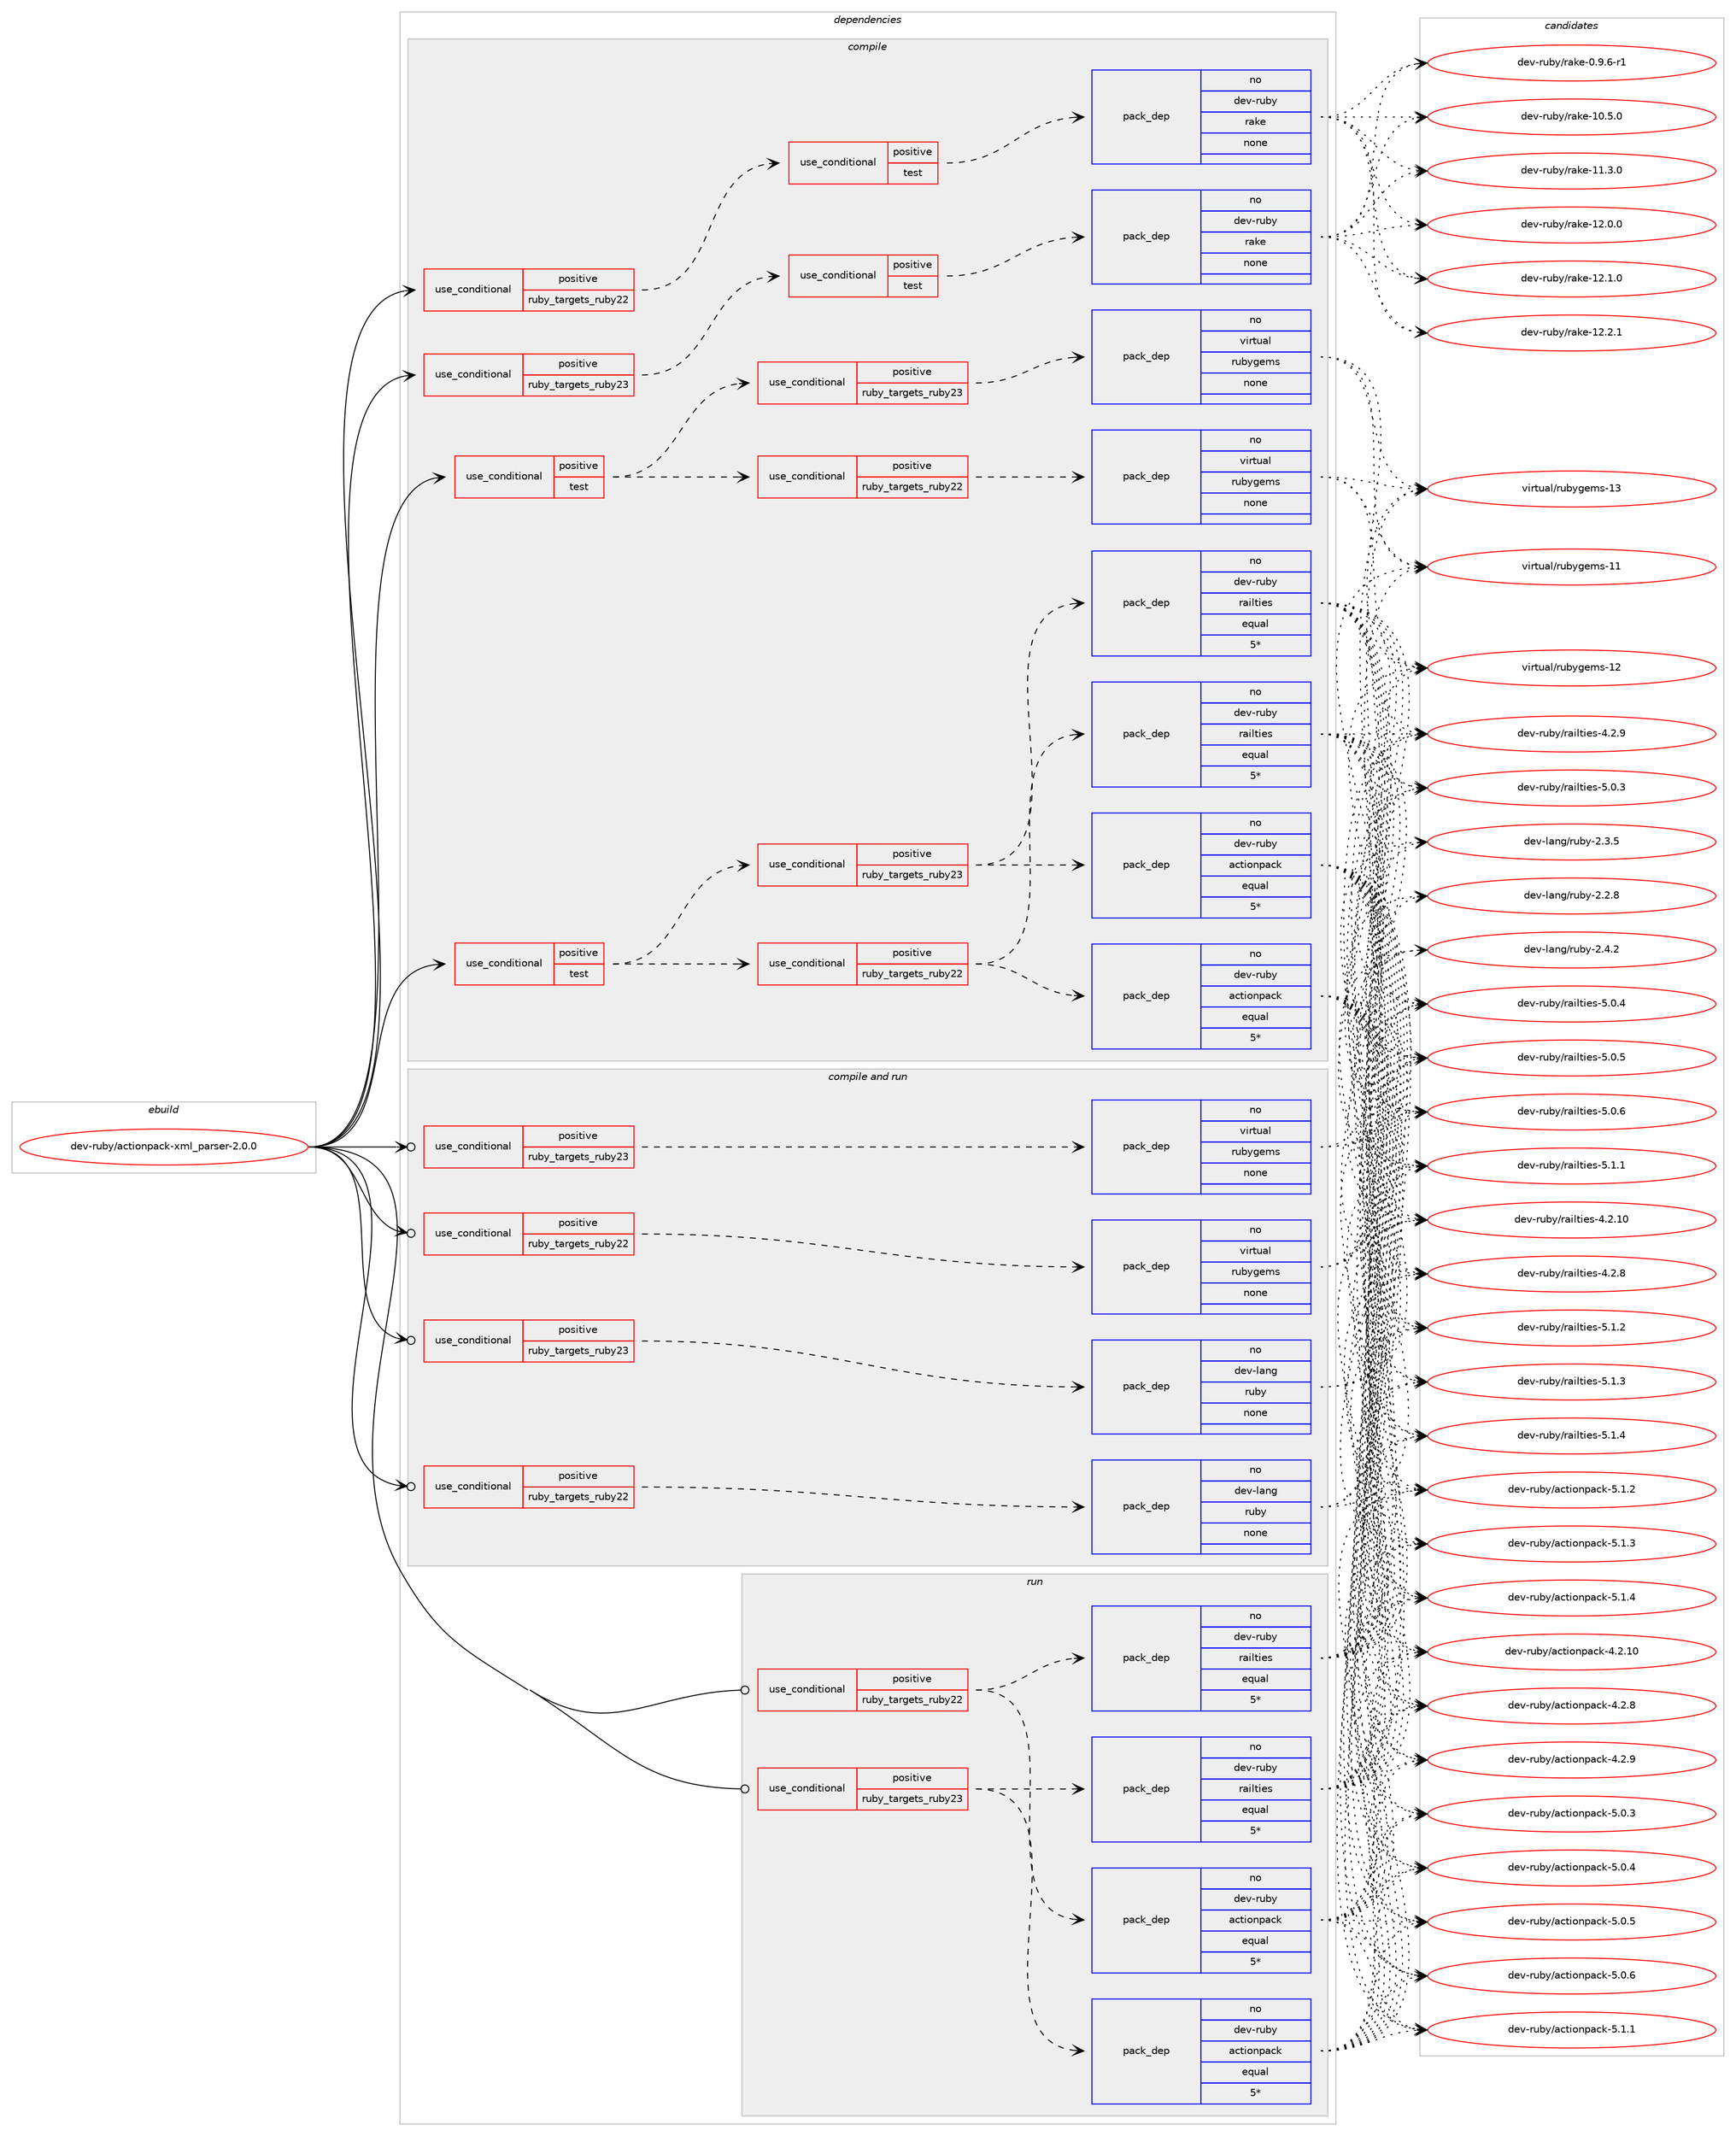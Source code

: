 digraph prolog {

# *************
# Graph options
# *************

newrank=true;
concentrate=true;
compound=true;
graph [rankdir=LR,fontname=Helvetica,fontsize=10,ranksep=1.5];#, ranksep=2.5, nodesep=0.2];
edge  [arrowhead=vee];
node  [fontname=Helvetica,fontsize=10];

# **********
# The ebuild
# **********

subgraph cluster_leftcol {
color=gray;
rank=same;
label=<<i>ebuild</i>>;
id [label="dev-ruby/actionpack-xml_parser-2.0.0", color=red, width=4, href="../dev-ruby/actionpack-xml_parser-2.0.0.svg"];
}

# ****************
# The dependencies
# ****************

subgraph cluster_midcol {
color=gray;
label=<<i>dependencies</i>>;
subgraph cluster_compile {
fillcolor="#eeeeee";
style=filled;
label=<<i>compile</i>>;
subgraph cond49074 {
dependency222231 [label=<<TABLE BORDER="0" CELLBORDER="1" CELLSPACING="0" CELLPADDING="4"><TR><TD ROWSPAN="3" CELLPADDING="10">use_conditional</TD></TR><TR><TD>positive</TD></TR><TR><TD>ruby_targets_ruby22</TD></TR></TABLE>>, shape=none, color=red];
subgraph cond49075 {
dependency222232 [label=<<TABLE BORDER="0" CELLBORDER="1" CELLSPACING="0" CELLPADDING="4"><TR><TD ROWSPAN="3" CELLPADDING="10">use_conditional</TD></TR><TR><TD>positive</TD></TR><TR><TD>test</TD></TR></TABLE>>, shape=none, color=red];
subgraph pack169167 {
dependency222233 [label=<<TABLE BORDER="0" CELLBORDER="1" CELLSPACING="0" CELLPADDING="4" WIDTH="220"><TR><TD ROWSPAN="6" CELLPADDING="30">pack_dep</TD></TR><TR><TD WIDTH="110">no</TD></TR><TR><TD>dev-ruby</TD></TR><TR><TD>rake</TD></TR><TR><TD>none</TD></TR><TR><TD></TD></TR></TABLE>>, shape=none, color=blue];
}
dependency222232:e -> dependency222233:w [weight=20,style="dashed",arrowhead="vee"];
}
dependency222231:e -> dependency222232:w [weight=20,style="dashed",arrowhead="vee"];
}
id:e -> dependency222231:w [weight=20,style="solid",arrowhead="vee"];
subgraph cond49076 {
dependency222234 [label=<<TABLE BORDER="0" CELLBORDER="1" CELLSPACING="0" CELLPADDING="4"><TR><TD ROWSPAN="3" CELLPADDING="10">use_conditional</TD></TR><TR><TD>positive</TD></TR><TR><TD>ruby_targets_ruby23</TD></TR></TABLE>>, shape=none, color=red];
subgraph cond49077 {
dependency222235 [label=<<TABLE BORDER="0" CELLBORDER="1" CELLSPACING="0" CELLPADDING="4"><TR><TD ROWSPAN="3" CELLPADDING="10">use_conditional</TD></TR><TR><TD>positive</TD></TR><TR><TD>test</TD></TR></TABLE>>, shape=none, color=red];
subgraph pack169168 {
dependency222236 [label=<<TABLE BORDER="0" CELLBORDER="1" CELLSPACING="0" CELLPADDING="4" WIDTH="220"><TR><TD ROWSPAN="6" CELLPADDING="30">pack_dep</TD></TR><TR><TD WIDTH="110">no</TD></TR><TR><TD>dev-ruby</TD></TR><TR><TD>rake</TD></TR><TR><TD>none</TD></TR><TR><TD></TD></TR></TABLE>>, shape=none, color=blue];
}
dependency222235:e -> dependency222236:w [weight=20,style="dashed",arrowhead="vee"];
}
dependency222234:e -> dependency222235:w [weight=20,style="dashed",arrowhead="vee"];
}
id:e -> dependency222234:w [weight=20,style="solid",arrowhead="vee"];
subgraph cond49078 {
dependency222237 [label=<<TABLE BORDER="0" CELLBORDER="1" CELLSPACING="0" CELLPADDING="4"><TR><TD ROWSPAN="3" CELLPADDING="10">use_conditional</TD></TR><TR><TD>positive</TD></TR><TR><TD>test</TD></TR></TABLE>>, shape=none, color=red];
subgraph cond49079 {
dependency222238 [label=<<TABLE BORDER="0" CELLBORDER="1" CELLSPACING="0" CELLPADDING="4"><TR><TD ROWSPAN="3" CELLPADDING="10">use_conditional</TD></TR><TR><TD>positive</TD></TR><TR><TD>ruby_targets_ruby22</TD></TR></TABLE>>, shape=none, color=red];
subgraph pack169169 {
dependency222239 [label=<<TABLE BORDER="0" CELLBORDER="1" CELLSPACING="0" CELLPADDING="4" WIDTH="220"><TR><TD ROWSPAN="6" CELLPADDING="30">pack_dep</TD></TR><TR><TD WIDTH="110">no</TD></TR><TR><TD>dev-ruby</TD></TR><TR><TD>actionpack</TD></TR><TR><TD>equal</TD></TR><TR><TD>5*</TD></TR></TABLE>>, shape=none, color=blue];
}
dependency222238:e -> dependency222239:w [weight=20,style="dashed",arrowhead="vee"];
subgraph pack169170 {
dependency222240 [label=<<TABLE BORDER="0" CELLBORDER="1" CELLSPACING="0" CELLPADDING="4" WIDTH="220"><TR><TD ROWSPAN="6" CELLPADDING="30">pack_dep</TD></TR><TR><TD WIDTH="110">no</TD></TR><TR><TD>dev-ruby</TD></TR><TR><TD>railties</TD></TR><TR><TD>equal</TD></TR><TR><TD>5*</TD></TR></TABLE>>, shape=none, color=blue];
}
dependency222238:e -> dependency222240:w [weight=20,style="dashed",arrowhead="vee"];
}
dependency222237:e -> dependency222238:w [weight=20,style="dashed",arrowhead="vee"];
subgraph cond49080 {
dependency222241 [label=<<TABLE BORDER="0" CELLBORDER="1" CELLSPACING="0" CELLPADDING="4"><TR><TD ROWSPAN="3" CELLPADDING="10">use_conditional</TD></TR><TR><TD>positive</TD></TR><TR><TD>ruby_targets_ruby23</TD></TR></TABLE>>, shape=none, color=red];
subgraph pack169171 {
dependency222242 [label=<<TABLE BORDER="0" CELLBORDER="1" CELLSPACING="0" CELLPADDING="4" WIDTH="220"><TR><TD ROWSPAN="6" CELLPADDING="30">pack_dep</TD></TR><TR><TD WIDTH="110">no</TD></TR><TR><TD>dev-ruby</TD></TR><TR><TD>actionpack</TD></TR><TR><TD>equal</TD></TR><TR><TD>5*</TD></TR></TABLE>>, shape=none, color=blue];
}
dependency222241:e -> dependency222242:w [weight=20,style="dashed",arrowhead="vee"];
subgraph pack169172 {
dependency222243 [label=<<TABLE BORDER="0" CELLBORDER="1" CELLSPACING="0" CELLPADDING="4" WIDTH="220"><TR><TD ROWSPAN="6" CELLPADDING="30">pack_dep</TD></TR><TR><TD WIDTH="110">no</TD></TR><TR><TD>dev-ruby</TD></TR><TR><TD>railties</TD></TR><TR><TD>equal</TD></TR><TR><TD>5*</TD></TR></TABLE>>, shape=none, color=blue];
}
dependency222241:e -> dependency222243:w [weight=20,style="dashed",arrowhead="vee"];
}
dependency222237:e -> dependency222241:w [weight=20,style="dashed",arrowhead="vee"];
}
id:e -> dependency222237:w [weight=20,style="solid",arrowhead="vee"];
subgraph cond49081 {
dependency222244 [label=<<TABLE BORDER="0" CELLBORDER="1" CELLSPACING="0" CELLPADDING="4"><TR><TD ROWSPAN="3" CELLPADDING="10">use_conditional</TD></TR><TR><TD>positive</TD></TR><TR><TD>test</TD></TR></TABLE>>, shape=none, color=red];
subgraph cond49082 {
dependency222245 [label=<<TABLE BORDER="0" CELLBORDER="1" CELLSPACING="0" CELLPADDING="4"><TR><TD ROWSPAN="3" CELLPADDING="10">use_conditional</TD></TR><TR><TD>positive</TD></TR><TR><TD>ruby_targets_ruby22</TD></TR></TABLE>>, shape=none, color=red];
subgraph pack169173 {
dependency222246 [label=<<TABLE BORDER="0" CELLBORDER="1" CELLSPACING="0" CELLPADDING="4" WIDTH="220"><TR><TD ROWSPAN="6" CELLPADDING="30">pack_dep</TD></TR><TR><TD WIDTH="110">no</TD></TR><TR><TD>virtual</TD></TR><TR><TD>rubygems</TD></TR><TR><TD>none</TD></TR><TR><TD></TD></TR></TABLE>>, shape=none, color=blue];
}
dependency222245:e -> dependency222246:w [weight=20,style="dashed",arrowhead="vee"];
}
dependency222244:e -> dependency222245:w [weight=20,style="dashed",arrowhead="vee"];
subgraph cond49083 {
dependency222247 [label=<<TABLE BORDER="0" CELLBORDER="1" CELLSPACING="0" CELLPADDING="4"><TR><TD ROWSPAN="3" CELLPADDING="10">use_conditional</TD></TR><TR><TD>positive</TD></TR><TR><TD>ruby_targets_ruby23</TD></TR></TABLE>>, shape=none, color=red];
subgraph pack169174 {
dependency222248 [label=<<TABLE BORDER="0" CELLBORDER="1" CELLSPACING="0" CELLPADDING="4" WIDTH="220"><TR><TD ROWSPAN="6" CELLPADDING="30">pack_dep</TD></TR><TR><TD WIDTH="110">no</TD></TR><TR><TD>virtual</TD></TR><TR><TD>rubygems</TD></TR><TR><TD>none</TD></TR><TR><TD></TD></TR></TABLE>>, shape=none, color=blue];
}
dependency222247:e -> dependency222248:w [weight=20,style="dashed",arrowhead="vee"];
}
dependency222244:e -> dependency222247:w [weight=20,style="dashed",arrowhead="vee"];
}
id:e -> dependency222244:w [weight=20,style="solid",arrowhead="vee"];
}
subgraph cluster_compileandrun {
fillcolor="#eeeeee";
style=filled;
label=<<i>compile and run</i>>;
subgraph cond49084 {
dependency222249 [label=<<TABLE BORDER="0" CELLBORDER="1" CELLSPACING="0" CELLPADDING="4"><TR><TD ROWSPAN="3" CELLPADDING="10">use_conditional</TD></TR><TR><TD>positive</TD></TR><TR><TD>ruby_targets_ruby22</TD></TR></TABLE>>, shape=none, color=red];
subgraph pack169175 {
dependency222250 [label=<<TABLE BORDER="0" CELLBORDER="1" CELLSPACING="0" CELLPADDING="4" WIDTH="220"><TR><TD ROWSPAN="6" CELLPADDING="30">pack_dep</TD></TR><TR><TD WIDTH="110">no</TD></TR><TR><TD>dev-lang</TD></TR><TR><TD>ruby</TD></TR><TR><TD>none</TD></TR><TR><TD></TD></TR></TABLE>>, shape=none, color=blue];
}
dependency222249:e -> dependency222250:w [weight=20,style="dashed",arrowhead="vee"];
}
id:e -> dependency222249:w [weight=20,style="solid",arrowhead="odotvee"];
subgraph cond49085 {
dependency222251 [label=<<TABLE BORDER="0" CELLBORDER="1" CELLSPACING="0" CELLPADDING="4"><TR><TD ROWSPAN="3" CELLPADDING="10">use_conditional</TD></TR><TR><TD>positive</TD></TR><TR><TD>ruby_targets_ruby22</TD></TR></TABLE>>, shape=none, color=red];
subgraph pack169176 {
dependency222252 [label=<<TABLE BORDER="0" CELLBORDER="1" CELLSPACING="0" CELLPADDING="4" WIDTH="220"><TR><TD ROWSPAN="6" CELLPADDING="30">pack_dep</TD></TR><TR><TD WIDTH="110">no</TD></TR><TR><TD>virtual</TD></TR><TR><TD>rubygems</TD></TR><TR><TD>none</TD></TR><TR><TD></TD></TR></TABLE>>, shape=none, color=blue];
}
dependency222251:e -> dependency222252:w [weight=20,style="dashed",arrowhead="vee"];
}
id:e -> dependency222251:w [weight=20,style="solid",arrowhead="odotvee"];
subgraph cond49086 {
dependency222253 [label=<<TABLE BORDER="0" CELLBORDER="1" CELLSPACING="0" CELLPADDING="4"><TR><TD ROWSPAN="3" CELLPADDING="10">use_conditional</TD></TR><TR><TD>positive</TD></TR><TR><TD>ruby_targets_ruby23</TD></TR></TABLE>>, shape=none, color=red];
subgraph pack169177 {
dependency222254 [label=<<TABLE BORDER="0" CELLBORDER="1" CELLSPACING="0" CELLPADDING="4" WIDTH="220"><TR><TD ROWSPAN="6" CELLPADDING="30">pack_dep</TD></TR><TR><TD WIDTH="110">no</TD></TR><TR><TD>dev-lang</TD></TR><TR><TD>ruby</TD></TR><TR><TD>none</TD></TR><TR><TD></TD></TR></TABLE>>, shape=none, color=blue];
}
dependency222253:e -> dependency222254:w [weight=20,style="dashed",arrowhead="vee"];
}
id:e -> dependency222253:w [weight=20,style="solid",arrowhead="odotvee"];
subgraph cond49087 {
dependency222255 [label=<<TABLE BORDER="0" CELLBORDER="1" CELLSPACING="0" CELLPADDING="4"><TR><TD ROWSPAN="3" CELLPADDING="10">use_conditional</TD></TR><TR><TD>positive</TD></TR><TR><TD>ruby_targets_ruby23</TD></TR></TABLE>>, shape=none, color=red];
subgraph pack169178 {
dependency222256 [label=<<TABLE BORDER="0" CELLBORDER="1" CELLSPACING="0" CELLPADDING="4" WIDTH="220"><TR><TD ROWSPAN="6" CELLPADDING="30">pack_dep</TD></TR><TR><TD WIDTH="110">no</TD></TR><TR><TD>virtual</TD></TR><TR><TD>rubygems</TD></TR><TR><TD>none</TD></TR><TR><TD></TD></TR></TABLE>>, shape=none, color=blue];
}
dependency222255:e -> dependency222256:w [weight=20,style="dashed",arrowhead="vee"];
}
id:e -> dependency222255:w [weight=20,style="solid",arrowhead="odotvee"];
}
subgraph cluster_run {
fillcolor="#eeeeee";
style=filled;
label=<<i>run</i>>;
subgraph cond49088 {
dependency222257 [label=<<TABLE BORDER="0" CELLBORDER="1" CELLSPACING="0" CELLPADDING="4"><TR><TD ROWSPAN="3" CELLPADDING="10">use_conditional</TD></TR><TR><TD>positive</TD></TR><TR><TD>ruby_targets_ruby22</TD></TR></TABLE>>, shape=none, color=red];
subgraph pack169179 {
dependency222258 [label=<<TABLE BORDER="0" CELLBORDER="1" CELLSPACING="0" CELLPADDING="4" WIDTH="220"><TR><TD ROWSPAN="6" CELLPADDING="30">pack_dep</TD></TR><TR><TD WIDTH="110">no</TD></TR><TR><TD>dev-ruby</TD></TR><TR><TD>actionpack</TD></TR><TR><TD>equal</TD></TR><TR><TD>5*</TD></TR></TABLE>>, shape=none, color=blue];
}
dependency222257:e -> dependency222258:w [weight=20,style="dashed",arrowhead="vee"];
subgraph pack169180 {
dependency222259 [label=<<TABLE BORDER="0" CELLBORDER="1" CELLSPACING="0" CELLPADDING="4" WIDTH="220"><TR><TD ROWSPAN="6" CELLPADDING="30">pack_dep</TD></TR><TR><TD WIDTH="110">no</TD></TR><TR><TD>dev-ruby</TD></TR><TR><TD>railties</TD></TR><TR><TD>equal</TD></TR><TR><TD>5*</TD></TR></TABLE>>, shape=none, color=blue];
}
dependency222257:e -> dependency222259:w [weight=20,style="dashed",arrowhead="vee"];
}
id:e -> dependency222257:w [weight=20,style="solid",arrowhead="odot"];
subgraph cond49089 {
dependency222260 [label=<<TABLE BORDER="0" CELLBORDER="1" CELLSPACING="0" CELLPADDING="4"><TR><TD ROWSPAN="3" CELLPADDING="10">use_conditional</TD></TR><TR><TD>positive</TD></TR><TR><TD>ruby_targets_ruby23</TD></TR></TABLE>>, shape=none, color=red];
subgraph pack169181 {
dependency222261 [label=<<TABLE BORDER="0" CELLBORDER="1" CELLSPACING="0" CELLPADDING="4" WIDTH="220"><TR><TD ROWSPAN="6" CELLPADDING="30">pack_dep</TD></TR><TR><TD WIDTH="110">no</TD></TR><TR><TD>dev-ruby</TD></TR><TR><TD>actionpack</TD></TR><TR><TD>equal</TD></TR><TR><TD>5*</TD></TR></TABLE>>, shape=none, color=blue];
}
dependency222260:e -> dependency222261:w [weight=20,style="dashed",arrowhead="vee"];
subgraph pack169182 {
dependency222262 [label=<<TABLE BORDER="0" CELLBORDER="1" CELLSPACING="0" CELLPADDING="4" WIDTH="220"><TR><TD ROWSPAN="6" CELLPADDING="30">pack_dep</TD></TR><TR><TD WIDTH="110">no</TD></TR><TR><TD>dev-ruby</TD></TR><TR><TD>railties</TD></TR><TR><TD>equal</TD></TR><TR><TD>5*</TD></TR></TABLE>>, shape=none, color=blue];
}
dependency222260:e -> dependency222262:w [weight=20,style="dashed",arrowhead="vee"];
}
id:e -> dependency222260:w [weight=20,style="solid",arrowhead="odot"];
}
}

# **************
# The candidates
# **************

subgraph cluster_choices {
rank=same;
color=gray;
label=<<i>candidates</i>>;

subgraph choice169167 {
color=black;
nodesep=1;
choice100101118451141179812147114971071014548465746544511449 [label="dev-ruby/rake-0.9.6-r1", color=red, width=4,href="../dev-ruby/rake-0.9.6-r1.svg"];
choice1001011184511411798121471149710710145494846534648 [label="dev-ruby/rake-10.5.0", color=red, width=4,href="../dev-ruby/rake-10.5.0.svg"];
choice1001011184511411798121471149710710145494946514648 [label="dev-ruby/rake-11.3.0", color=red, width=4,href="../dev-ruby/rake-11.3.0.svg"];
choice1001011184511411798121471149710710145495046484648 [label="dev-ruby/rake-12.0.0", color=red, width=4,href="../dev-ruby/rake-12.0.0.svg"];
choice1001011184511411798121471149710710145495046494648 [label="dev-ruby/rake-12.1.0", color=red, width=4,href="../dev-ruby/rake-12.1.0.svg"];
choice1001011184511411798121471149710710145495046504649 [label="dev-ruby/rake-12.2.1", color=red, width=4,href="../dev-ruby/rake-12.2.1.svg"];
dependency222233:e -> choice100101118451141179812147114971071014548465746544511449:w [style=dotted,weight="100"];
dependency222233:e -> choice1001011184511411798121471149710710145494846534648:w [style=dotted,weight="100"];
dependency222233:e -> choice1001011184511411798121471149710710145494946514648:w [style=dotted,weight="100"];
dependency222233:e -> choice1001011184511411798121471149710710145495046484648:w [style=dotted,weight="100"];
dependency222233:e -> choice1001011184511411798121471149710710145495046494648:w [style=dotted,weight="100"];
dependency222233:e -> choice1001011184511411798121471149710710145495046504649:w [style=dotted,weight="100"];
}
subgraph choice169168 {
color=black;
nodesep=1;
choice100101118451141179812147114971071014548465746544511449 [label="dev-ruby/rake-0.9.6-r1", color=red, width=4,href="../dev-ruby/rake-0.9.6-r1.svg"];
choice1001011184511411798121471149710710145494846534648 [label="dev-ruby/rake-10.5.0", color=red, width=4,href="../dev-ruby/rake-10.5.0.svg"];
choice1001011184511411798121471149710710145494946514648 [label="dev-ruby/rake-11.3.0", color=red, width=4,href="../dev-ruby/rake-11.3.0.svg"];
choice1001011184511411798121471149710710145495046484648 [label="dev-ruby/rake-12.0.0", color=red, width=4,href="../dev-ruby/rake-12.0.0.svg"];
choice1001011184511411798121471149710710145495046494648 [label="dev-ruby/rake-12.1.0", color=red, width=4,href="../dev-ruby/rake-12.1.0.svg"];
choice1001011184511411798121471149710710145495046504649 [label="dev-ruby/rake-12.2.1", color=red, width=4,href="../dev-ruby/rake-12.2.1.svg"];
dependency222236:e -> choice100101118451141179812147114971071014548465746544511449:w [style=dotted,weight="100"];
dependency222236:e -> choice1001011184511411798121471149710710145494846534648:w [style=dotted,weight="100"];
dependency222236:e -> choice1001011184511411798121471149710710145494946514648:w [style=dotted,weight="100"];
dependency222236:e -> choice1001011184511411798121471149710710145495046484648:w [style=dotted,weight="100"];
dependency222236:e -> choice1001011184511411798121471149710710145495046494648:w [style=dotted,weight="100"];
dependency222236:e -> choice1001011184511411798121471149710710145495046504649:w [style=dotted,weight="100"];
}
subgraph choice169169 {
color=black;
nodesep=1;
choice1001011184511411798121479799116105111110112979910745524650464948 [label="dev-ruby/actionpack-4.2.10", color=red, width=4,href="../dev-ruby/actionpack-4.2.10.svg"];
choice10010111845114117981214797991161051111101129799107455246504656 [label="dev-ruby/actionpack-4.2.8", color=red, width=4,href="../dev-ruby/actionpack-4.2.8.svg"];
choice10010111845114117981214797991161051111101129799107455246504657 [label="dev-ruby/actionpack-4.2.9", color=red, width=4,href="../dev-ruby/actionpack-4.2.9.svg"];
choice10010111845114117981214797991161051111101129799107455346484651 [label="dev-ruby/actionpack-5.0.3", color=red, width=4,href="../dev-ruby/actionpack-5.0.3.svg"];
choice10010111845114117981214797991161051111101129799107455346484652 [label="dev-ruby/actionpack-5.0.4", color=red, width=4,href="../dev-ruby/actionpack-5.0.4.svg"];
choice10010111845114117981214797991161051111101129799107455346484653 [label="dev-ruby/actionpack-5.0.5", color=red, width=4,href="../dev-ruby/actionpack-5.0.5.svg"];
choice10010111845114117981214797991161051111101129799107455346484654 [label="dev-ruby/actionpack-5.0.6", color=red, width=4,href="../dev-ruby/actionpack-5.0.6.svg"];
choice10010111845114117981214797991161051111101129799107455346494649 [label="dev-ruby/actionpack-5.1.1", color=red, width=4,href="../dev-ruby/actionpack-5.1.1.svg"];
choice10010111845114117981214797991161051111101129799107455346494650 [label="dev-ruby/actionpack-5.1.2", color=red, width=4,href="../dev-ruby/actionpack-5.1.2.svg"];
choice10010111845114117981214797991161051111101129799107455346494651 [label="dev-ruby/actionpack-5.1.3", color=red, width=4,href="../dev-ruby/actionpack-5.1.3.svg"];
choice10010111845114117981214797991161051111101129799107455346494652 [label="dev-ruby/actionpack-5.1.4", color=red, width=4,href="../dev-ruby/actionpack-5.1.4.svg"];
dependency222239:e -> choice1001011184511411798121479799116105111110112979910745524650464948:w [style=dotted,weight="100"];
dependency222239:e -> choice10010111845114117981214797991161051111101129799107455246504656:w [style=dotted,weight="100"];
dependency222239:e -> choice10010111845114117981214797991161051111101129799107455246504657:w [style=dotted,weight="100"];
dependency222239:e -> choice10010111845114117981214797991161051111101129799107455346484651:w [style=dotted,weight="100"];
dependency222239:e -> choice10010111845114117981214797991161051111101129799107455346484652:w [style=dotted,weight="100"];
dependency222239:e -> choice10010111845114117981214797991161051111101129799107455346484653:w [style=dotted,weight="100"];
dependency222239:e -> choice10010111845114117981214797991161051111101129799107455346484654:w [style=dotted,weight="100"];
dependency222239:e -> choice10010111845114117981214797991161051111101129799107455346494649:w [style=dotted,weight="100"];
dependency222239:e -> choice10010111845114117981214797991161051111101129799107455346494650:w [style=dotted,weight="100"];
dependency222239:e -> choice10010111845114117981214797991161051111101129799107455346494651:w [style=dotted,weight="100"];
dependency222239:e -> choice10010111845114117981214797991161051111101129799107455346494652:w [style=dotted,weight="100"];
}
subgraph choice169170 {
color=black;
nodesep=1;
choice1001011184511411798121471149710510811610510111545524650464948 [label="dev-ruby/railties-4.2.10", color=red, width=4,href="../dev-ruby/railties-4.2.10.svg"];
choice10010111845114117981214711497105108116105101115455246504656 [label="dev-ruby/railties-4.2.8", color=red, width=4,href="../dev-ruby/railties-4.2.8.svg"];
choice10010111845114117981214711497105108116105101115455246504657 [label="dev-ruby/railties-4.2.9", color=red, width=4,href="../dev-ruby/railties-4.2.9.svg"];
choice10010111845114117981214711497105108116105101115455346484651 [label="dev-ruby/railties-5.0.3", color=red, width=4,href="../dev-ruby/railties-5.0.3.svg"];
choice10010111845114117981214711497105108116105101115455346484652 [label="dev-ruby/railties-5.0.4", color=red, width=4,href="../dev-ruby/railties-5.0.4.svg"];
choice10010111845114117981214711497105108116105101115455346484653 [label="dev-ruby/railties-5.0.5", color=red, width=4,href="../dev-ruby/railties-5.0.5.svg"];
choice10010111845114117981214711497105108116105101115455346484654 [label="dev-ruby/railties-5.0.6", color=red, width=4,href="../dev-ruby/railties-5.0.6.svg"];
choice10010111845114117981214711497105108116105101115455346494649 [label="dev-ruby/railties-5.1.1", color=red, width=4,href="../dev-ruby/railties-5.1.1.svg"];
choice10010111845114117981214711497105108116105101115455346494650 [label="dev-ruby/railties-5.1.2", color=red, width=4,href="../dev-ruby/railties-5.1.2.svg"];
choice10010111845114117981214711497105108116105101115455346494651 [label="dev-ruby/railties-5.1.3", color=red, width=4,href="../dev-ruby/railties-5.1.3.svg"];
choice10010111845114117981214711497105108116105101115455346494652 [label="dev-ruby/railties-5.1.4", color=red, width=4,href="../dev-ruby/railties-5.1.4.svg"];
dependency222240:e -> choice1001011184511411798121471149710510811610510111545524650464948:w [style=dotted,weight="100"];
dependency222240:e -> choice10010111845114117981214711497105108116105101115455246504656:w [style=dotted,weight="100"];
dependency222240:e -> choice10010111845114117981214711497105108116105101115455246504657:w [style=dotted,weight="100"];
dependency222240:e -> choice10010111845114117981214711497105108116105101115455346484651:w [style=dotted,weight="100"];
dependency222240:e -> choice10010111845114117981214711497105108116105101115455346484652:w [style=dotted,weight="100"];
dependency222240:e -> choice10010111845114117981214711497105108116105101115455346484653:w [style=dotted,weight="100"];
dependency222240:e -> choice10010111845114117981214711497105108116105101115455346484654:w [style=dotted,weight="100"];
dependency222240:e -> choice10010111845114117981214711497105108116105101115455346494649:w [style=dotted,weight="100"];
dependency222240:e -> choice10010111845114117981214711497105108116105101115455346494650:w [style=dotted,weight="100"];
dependency222240:e -> choice10010111845114117981214711497105108116105101115455346494651:w [style=dotted,weight="100"];
dependency222240:e -> choice10010111845114117981214711497105108116105101115455346494652:w [style=dotted,weight="100"];
}
subgraph choice169171 {
color=black;
nodesep=1;
choice1001011184511411798121479799116105111110112979910745524650464948 [label="dev-ruby/actionpack-4.2.10", color=red, width=4,href="../dev-ruby/actionpack-4.2.10.svg"];
choice10010111845114117981214797991161051111101129799107455246504656 [label="dev-ruby/actionpack-4.2.8", color=red, width=4,href="../dev-ruby/actionpack-4.2.8.svg"];
choice10010111845114117981214797991161051111101129799107455246504657 [label="dev-ruby/actionpack-4.2.9", color=red, width=4,href="../dev-ruby/actionpack-4.2.9.svg"];
choice10010111845114117981214797991161051111101129799107455346484651 [label="dev-ruby/actionpack-5.0.3", color=red, width=4,href="../dev-ruby/actionpack-5.0.3.svg"];
choice10010111845114117981214797991161051111101129799107455346484652 [label="dev-ruby/actionpack-5.0.4", color=red, width=4,href="../dev-ruby/actionpack-5.0.4.svg"];
choice10010111845114117981214797991161051111101129799107455346484653 [label="dev-ruby/actionpack-5.0.5", color=red, width=4,href="../dev-ruby/actionpack-5.0.5.svg"];
choice10010111845114117981214797991161051111101129799107455346484654 [label="dev-ruby/actionpack-5.0.6", color=red, width=4,href="../dev-ruby/actionpack-5.0.6.svg"];
choice10010111845114117981214797991161051111101129799107455346494649 [label="dev-ruby/actionpack-5.1.1", color=red, width=4,href="../dev-ruby/actionpack-5.1.1.svg"];
choice10010111845114117981214797991161051111101129799107455346494650 [label="dev-ruby/actionpack-5.1.2", color=red, width=4,href="../dev-ruby/actionpack-5.1.2.svg"];
choice10010111845114117981214797991161051111101129799107455346494651 [label="dev-ruby/actionpack-5.1.3", color=red, width=4,href="../dev-ruby/actionpack-5.1.3.svg"];
choice10010111845114117981214797991161051111101129799107455346494652 [label="dev-ruby/actionpack-5.1.4", color=red, width=4,href="../dev-ruby/actionpack-5.1.4.svg"];
dependency222242:e -> choice1001011184511411798121479799116105111110112979910745524650464948:w [style=dotted,weight="100"];
dependency222242:e -> choice10010111845114117981214797991161051111101129799107455246504656:w [style=dotted,weight="100"];
dependency222242:e -> choice10010111845114117981214797991161051111101129799107455246504657:w [style=dotted,weight="100"];
dependency222242:e -> choice10010111845114117981214797991161051111101129799107455346484651:w [style=dotted,weight="100"];
dependency222242:e -> choice10010111845114117981214797991161051111101129799107455346484652:w [style=dotted,weight="100"];
dependency222242:e -> choice10010111845114117981214797991161051111101129799107455346484653:w [style=dotted,weight="100"];
dependency222242:e -> choice10010111845114117981214797991161051111101129799107455346484654:w [style=dotted,weight="100"];
dependency222242:e -> choice10010111845114117981214797991161051111101129799107455346494649:w [style=dotted,weight="100"];
dependency222242:e -> choice10010111845114117981214797991161051111101129799107455346494650:w [style=dotted,weight="100"];
dependency222242:e -> choice10010111845114117981214797991161051111101129799107455346494651:w [style=dotted,weight="100"];
dependency222242:e -> choice10010111845114117981214797991161051111101129799107455346494652:w [style=dotted,weight="100"];
}
subgraph choice169172 {
color=black;
nodesep=1;
choice1001011184511411798121471149710510811610510111545524650464948 [label="dev-ruby/railties-4.2.10", color=red, width=4,href="../dev-ruby/railties-4.2.10.svg"];
choice10010111845114117981214711497105108116105101115455246504656 [label="dev-ruby/railties-4.2.8", color=red, width=4,href="../dev-ruby/railties-4.2.8.svg"];
choice10010111845114117981214711497105108116105101115455246504657 [label="dev-ruby/railties-4.2.9", color=red, width=4,href="../dev-ruby/railties-4.2.9.svg"];
choice10010111845114117981214711497105108116105101115455346484651 [label="dev-ruby/railties-5.0.3", color=red, width=4,href="../dev-ruby/railties-5.0.3.svg"];
choice10010111845114117981214711497105108116105101115455346484652 [label="dev-ruby/railties-5.0.4", color=red, width=4,href="../dev-ruby/railties-5.0.4.svg"];
choice10010111845114117981214711497105108116105101115455346484653 [label="dev-ruby/railties-5.0.5", color=red, width=4,href="../dev-ruby/railties-5.0.5.svg"];
choice10010111845114117981214711497105108116105101115455346484654 [label="dev-ruby/railties-5.0.6", color=red, width=4,href="../dev-ruby/railties-5.0.6.svg"];
choice10010111845114117981214711497105108116105101115455346494649 [label="dev-ruby/railties-5.1.1", color=red, width=4,href="../dev-ruby/railties-5.1.1.svg"];
choice10010111845114117981214711497105108116105101115455346494650 [label="dev-ruby/railties-5.1.2", color=red, width=4,href="../dev-ruby/railties-5.1.2.svg"];
choice10010111845114117981214711497105108116105101115455346494651 [label="dev-ruby/railties-5.1.3", color=red, width=4,href="../dev-ruby/railties-5.1.3.svg"];
choice10010111845114117981214711497105108116105101115455346494652 [label="dev-ruby/railties-5.1.4", color=red, width=4,href="../dev-ruby/railties-5.1.4.svg"];
dependency222243:e -> choice1001011184511411798121471149710510811610510111545524650464948:w [style=dotted,weight="100"];
dependency222243:e -> choice10010111845114117981214711497105108116105101115455246504656:w [style=dotted,weight="100"];
dependency222243:e -> choice10010111845114117981214711497105108116105101115455246504657:w [style=dotted,weight="100"];
dependency222243:e -> choice10010111845114117981214711497105108116105101115455346484651:w [style=dotted,weight="100"];
dependency222243:e -> choice10010111845114117981214711497105108116105101115455346484652:w [style=dotted,weight="100"];
dependency222243:e -> choice10010111845114117981214711497105108116105101115455346484653:w [style=dotted,weight="100"];
dependency222243:e -> choice10010111845114117981214711497105108116105101115455346484654:w [style=dotted,weight="100"];
dependency222243:e -> choice10010111845114117981214711497105108116105101115455346494649:w [style=dotted,weight="100"];
dependency222243:e -> choice10010111845114117981214711497105108116105101115455346494650:w [style=dotted,weight="100"];
dependency222243:e -> choice10010111845114117981214711497105108116105101115455346494651:w [style=dotted,weight="100"];
dependency222243:e -> choice10010111845114117981214711497105108116105101115455346494652:w [style=dotted,weight="100"];
}
subgraph choice169173 {
color=black;
nodesep=1;
choice118105114116117971084711411798121103101109115454949 [label="virtual/rubygems-11", color=red, width=4,href="../virtual/rubygems-11.svg"];
choice118105114116117971084711411798121103101109115454950 [label="virtual/rubygems-12", color=red, width=4,href="../virtual/rubygems-12.svg"];
choice118105114116117971084711411798121103101109115454951 [label="virtual/rubygems-13", color=red, width=4,href="../virtual/rubygems-13.svg"];
dependency222246:e -> choice118105114116117971084711411798121103101109115454949:w [style=dotted,weight="100"];
dependency222246:e -> choice118105114116117971084711411798121103101109115454950:w [style=dotted,weight="100"];
dependency222246:e -> choice118105114116117971084711411798121103101109115454951:w [style=dotted,weight="100"];
}
subgraph choice169174 {
color=black;
nodesep=1;
choice118105114116117971084711411798121103101109115454949 [label="virtual/rubygems-11", color=red, width=4,href="../virtual/rubygems-11.svg"];
choice118105114116117971084711411798121103101109115454950 [label="virtual/rubygems-12", color=red, width=4,href="../virtual/rubygems-12.svg"];
choice118105114116117971084711411798121103101109115454951 [label="virtual/rubygems-13", color=red, width=4,href="../virtual/rubygems-13.svg"];
dependency222248:e -> choice118105114116117971084711411798121103101109115454949:w [style=dotted,weight="100"];
dependency222248:e -> choice118105114116117971084711411798121103101109115454950:w [style=dotted,weight="100"];
dependency222248:e -> choice118105114116117971084711411798121103101109115454951:w [style=dotted,weight="100"];
}
subgraph choice169175 {
color=black;
nodesep=1;
choice10010111845108971101034711411798121455046504656 [label="dev-lang/ruby-2.2.8", color=red, width=4,href="../dev-lang/ruby-2.2.8.svg"];
choice10010111845108971101034711411798121455046514653 [label="dev-lang/ruby-2.3.5", color=red, width=4,href="../dev-lang/ruby-2.3.5.svg"];
choice10010111845108971101034711411798121455046524650 [label="dev-lang/ruby-2.4.2", color=red, width=4,href="../dev-lang/ruby-2.4.2.svg"];
dependency222250:e -> choice10010111845108971101034711411798121455046504656:w [style=dotted,weight="100"];
dependency222250:e -> choice10010111845108971101034711411798121455046514653:w [style=dotted,weight="100"];
dependency222250:e -> choice10010111845108971101034711411798121455046524650:w [style=dotted,weight="100"];
}
subgraph choice169176 {
color=black;
nodesep=1;
choice118105114116117971084711411798121103101109115454949 [label="virtual/rubygems-11", color=red, width=4,href="../virtual/rubygems-11.svg"];
choice118105114116117971084711411798121103101109115454950 [label="virtual/rubygems-12", color=red, width=4,href="../virtual/rubygems-12.svg"];
choice118105114116117971084711411798121103101109115454951 [label="virtual/rubygems-13", color=red, width=4,href="../virtual/rubygems-13.svg"];
dependency222252:e -> choice118105114116117971084711411798121103101109115454949:w [style=dotted,weight="100"];
dependency222252:e -> choice118105114116117971084711411798121103101109115454950:w [style=dotted,weight="100"];
dependency222252:e -> choice118105114116117971084711411798121103101109115454951:w [style=dotted,weight="100"];
}
subgraph choice169177 {
color=black;
nodesep=1;
choice10010111845108971101034711411798121455046504656 [label="dev-lang/ruby-2.2.8", color=red, width=4,href="../dev-lang/ruby-2.2.8.svg"];
choice10010111845108971101034711411798121455046514653 [label="dev-lang/ruby-2.3.5", color=red, width=4,href="../dev-lang/ruby-2.3.5.svg"];
choice10010111845108971101034711411798121455046524650 [label="dev-lang/ruby-2.4.2", color=red, width=4,href="../dev-lang/ruby-2.4.2.svg"];
dependency222254:e -> choice10010111845108971101034711411798121455046504656:w [style=dotted,weight="100"];
dependency222254:e -> choice10010111845108971101034711411798121455046514653:w [style=dotted,weight="100"];
dependency222254:e -> choice10010111845108971101034711411798121455046524650:w [style=dotted,weight="100"];
}
subgraph choice169178 {
color=black;
nodesep=1;
choice118105114116117971084711411798121103101109115454949 [label="virtual/rubygems-11", color=red, width=4,href="../virtual/rubygems-11.svg"];
choice118105114116117971084711411798121103101109115454950 [label="virtual/rubygems-12", color=red, width=4,href="../virtual/rubygems-12.svg"];
choice118105114116117971084711411798121103101109115454951 [label="virtual/rubygems-13", color=red, width=4,href="../virtual/rubygems-13.svg"];
dependency222256:e -> choice118105114116117971084711411798121103101109115454949:w [style=dotted,weight="100"];
dependency222256:e -> choice118105114116117971084711411798121103101109115454950:w [style=dotted,weight="100"];
dependency222256:e -> choice118105114116117971084711411798121103101109115454951:w [style=dotted,weight="100"];
}
subgraph choice169179 {
color=black;
nodesep=1;
choice1001011184511411798121479799116105111110112979910745524650464948 [label="dev-ruby/actionpack-4.2.10", color=red, width=4,href="../dev-ruby/actionpack-4.2.10.svg"];
choice10010111845114117981214797991161051111101129799107455246504656 [label="dev-ruby/actionpack-4.2.8", color=red, width=4,href="../dev-ruby/actionpack-4.2.8.svg"];
choice10010111845114117981214797991161051111101129799107455246504657 [label="dev-ruby/actionpack-4.2.9", color=red, width=4,href="../dev-ruby/actionpack-4.2.9.svg"];
choice10010111845114117981214797991161051111101129799107455346484651 [label="dev-ruby/actionpack-5.0.3", color=red, width=4,href="../dev-ruby/actionpack-5.0.3.svg"];
choice10010111845114117981214797991161051111101129799107455346484652 [label="dev-ruby/actionpack-5.0.4", color=red, width=4,href="../dev-ruby/actionpack-5.0.4.svg"];
choice10010111845114117981214797991161051111101129799107455346484653 [label="dev-ruby/actionpack-5.0.5", color=red, width=4,href="../dev-ruby/actionpack-5.0.5.svg"];
choice10010111845114117981214797991161051111101129799107455346484654 [label="dev-ruby/actionpack-5.0.6", color=red, width=4,href="../dev-ruby/actionpack-5.0.6.svg"];
choice10010111845114117981214797991161051111101129799107455346494649 [label="dev-ruby/actionpack-5.1.1", color=red, width=4,href="../dev-ruby/actionpack-5.1.1.svg"];
choice10010111845114117981214797991161051111101129799107455346494650 [label="dev-ruby/actionpack-5.1.2", color=red, width=4,href="../dev-ruby/actionpack-5.1.2.svg"];
choice10010111845114117981214797991161051111101129799107455346494651 [label="dev-ruby/actionpack-5.1.3", color=red, width=4,href="../dev-ruby/actionpack-5.1.3.svg"];
choice10010111845114117981214797991161051111101129799107455346494652 [label="dev-ruby/actionpack-5.1.4", color=red, width=4,href="../dev-ruby/actionpack-5.1.4.svg"];
dependency222258:e -> choice1001011184511411798121479799116105111110112979910745524650464948:w [style=dotted,weight="100"];
dependency222258:e -> choice10010111845114117981214797991161051111101129799107455246504656:w [style=dotted,weight="100"];
dependency222258:e -> choice10010111845114117981214797991161051111101129799107455246504657:w [style=dotted,weight="100"];
dependency222258:e -> choice10010111845114117981214797991161051111101129799107455346484651:w [style=dotted,weight="100"];
dependency222258:e -> choice10010111845114117981214797991161051111101129799107455346484652:w [style=dotted,weight="100"];
dependency222258:e -> choice10010111845114117981214797991161051111101129799107455346484653:w [style=dotted,weight="100"];
dependency222258:e -> choice10010111845114117981214797991161051111101129799107455346484654:w [style=dotted,weight="100"];
dependency222258:e -> choice10010111845114117981214797991161051111101129799107455346494649:w [style=dotted,weight="100"];
dependency222258:e -> choice10010111845114117981214797991161051111101129799107455346494650:w [style=dotted,weight="100"];
dependency222258:e -> choice10010111845114117981214797991161051111101129799107455346494651:w [style=dotted,weight="100"];
dependency222258:e -> choice10010111845114117981214797991161051111101129799107455346494652:w [style=dotted,weight="100"];
}
subgraph choice169180 {
color=black;
nodesep=1;
choice1001011184511411798121471149710510811610510111545524650464948 [label="dev-ruby/railties-4.2.10", color=red, width=4,href="../dev-ruby/railties-4.2.10.svg"];
choice10010111845114117981214711497105108116105101115455246504656 [label="dev-ruby/railties-4.2.8", color=red, width=4,href="../dev-ruby/railties-4.2.8.svg"];
choice10010111845114117981214711497105108116105101115455246504657 [label="dev-ruby/railties-4.2.9", color=red, width=4,href="../dev-ruby/railties-4.2.9.svg"];
choice10010111845114117981214711497105108116105101115455346484651 [label="dev-ruby/railties-5.0.3", color=red, width=4,href="../dev-ruby/railties-5.0.3.svg"];
choice10010111845114117981214711497105108116105101115455346484652 [label="dev-ruby/railties-5.0.4", color=red, width=4,href="../dev-ruby/railties-5.0.4.svg"];
choice10010111845114117981214711497105108116105101115455346484653 [label="dev-ruby/railties-5.0.5", color=red, width=4,href="../dev-ruby/railties-5.0.5.svg"];
choice10010111845114117981214711497105108116105101115455346484654 [label="dev-ruby/railties-5.0.6", color=red, width=4,href="../dev-ruby/railties-5.0.6.svg"];
choice10010111845114117981214711497105108116105101115455346494649 [label="dev-ruby/railties-5.1.1", color=red, width=4,href="../dev-ruby/railties-5.1.1.svg"];
choice10010111845114117981214711497105108116105101115455346494650 [label="dev-ruby/railties-5.1.2", color=red, width=4,href="../dev-ruby/railties-5.1.2.svg"];
choice10010111845114117981214711497105108116105101115455346494651 [label="dev-ruby/railties-5.1.3", color=red, width=4,href="../dev-ruby/railties-5.1.3.svg"];
choice10010111845114117981214711497105108116105101115455346494652 [label="dev-ruby/railties-5.1.4", color=red, width=4,href="../dev-ruby/railties-5.1.4.svg"];
dependency222259:e -> choice1001011184511411798121471149710510811610510111545524650464948:w [style=dotted,weight="100"];
dependency222259:e -> choice10010111845114117981214711497105108116105101115455246504656:w [style=dotted,weight="100"];
dependency222259:e -> choice10010111845114117981214711497105108116105101115455246504657:w [style=dotted,weight="100"];
dependency222259:e -> choice10010111845114117981214711497105108116105101115455346484651:w [style=dotted,weight="100"];
dependency222259:e -> choice10010111845114117981214711497105108116105101115455346484652:w [style=dotted,weight="100"];
dependency222259:e -> choice10010111845114117981214711497105108116105101115455346484653:w [style=dotted,weight="100"];
dependency222259:e -> choice10010111845114117981214711497105108116105101115455346484654:w [style=dotted,weight="100"];
dependency222259:e -> choice10010111845114117981214711497105108116105101115455346494649:w [style=dotted,weight="100"];
dependency222259:e -> choice10010111845114117981214711497105108116105101115455346494650:w [style=dotted,weight="100"];
dependency222259:e -> choice10010111845114117981214711497105108116105101115455346494651:w [style=dotted,weight="100"];
dependency222259:e -> choice10010111845114117981214711497105108116105101115455346494652:w [style=dotted,weight="100"];
}
subgraph choice169181 {
color=black;
nodesep=1;
choice1001011184511411798121479799116105111110112979910745524650464948 [label="dev-ruby/actionpack-4.2.10", color=red, width=4,href="../dev-ruby/actionpack-4.2.10.svg"];
choice10010111845114117981214797991161051111101129799107455246504656 [label="dev-ruby/actionpack-4.2.8", color=red, width=4,href="../dev-ruby/actionpack-4.2.8.svg"];
choice10010111845114117981214797991161051111101129799107455246504657 [label="dev-ruby/actionpack-4.2.9", color=red, width=4,href="../dev-ruby/actionpack-4.2.9.svg"];
choice10010111845114117981214797991161051111101129799107455346484651 [label="dev-ruby/actionpack-5.0.3", color=red, width=4,href="../dev-ruby/actionpack-5.0.3.svg"];
choice10010111845114117981214797991161051111101129799107455346484652 [label="dev-ruby/actionpack-5.0.4", color=red, width=4,href="../dev-ruby/actionpack-5.0.4.svg"];
choice10010111845114117981214797991161051111101129799107455346484653 [label="dev-ruby/actionpack-5.0.5", color=red, width=4,href="../dev-ruby/actionpack-5.0.5.svg"];
choice10010111845114117981214797991161051111101129799107455346484654 [label="dev-ruby/actionpack-5.0.6", color=red, width=4,href="../dev-ruby/actionpack-5.0.6.svg"];
choice10010111845114117981214797991161051111101129799107455346494649 [label="dev-ruby/actionpack-5.1.1", color=red, width=4,href="../dev-ruby/actionpack-5.1.1.svg"];
choice10010111845114117981214797991161051111101129799107455346494650 [label="dev-ruby/actionpack-5.1.2", color=red, width=4,href="../dev-ruby/actionpack-5.1.2.svg"];
choice10010111845114117981214797991161051111101129799107455346494651 [label="dev-ruby/actionpack-5.1.3", color=red, width=4,href="../dev-ruby/actionpack-5.1.3.svg"];
choice10010111845114117981214797991161051111101129799107455346494652 [label="dev-ruby/actionpack-5.1.4", color=red, width=4,href="../dev-ruby/actionpack-5.1.4.svg"];
dependency222261:e -> choice1001011184511411798121479799116105111110112979910745524650464948:w [style=dotted,weight="100"];
dependency222261:e -> choice10010111845114117981214797991161051111101129799107455246504656:w [style=dotted,weight="100"];
dependency222261:e -> choice10010111845114117981214797991161051111101129799107455246504657:w [style=dotted,weight="100"];
dependency222261:e -> choice10010111845114117981214797991161051111101129799107455346484651:w [style=dotted,weight="100"];
dependency222261:e -> choice10010111845114117981214797991161051111101129799107455346484652:w [style=dotted,weight="100"];
dependency222261:e -> choice10010111845114117981214797991161051111101129799107455346484653:w [style=dotted,weight="100"];
dependency222261:e -> choice10010111845114117981214797991161051111101129799107455346484654:w [style=dotted,weight="100"];
dependency222261:e -> choice10010111845114117981214797991161051111101129799107455346494649:w [style=dotted,weight="100"];
dependency222261:e -> choice10010111845114117981214797991161051111101129799107455346494650:w [style=dotted,weight="100"];
dependency222261:e -> choice10010111845114117981214797991161051111101129799107455346494651:w [style=dotted,weight="100"];
dependency222261:e -> choice10010111845114117981214797991161051111101129799107455346494652:w [style=dotted,weight="100"];
}
subgraph choice169182 {
color=black;
nodesep=1;
choice1001011184511411798121471149710510811610510111545524650464948 [label="dev-ruby/railties-4.2.10", color=red, width=4,href="../dev-ruby/railties-4.2.10.svg"];
choice10010111845114117981214711497105108116105101115455246504656 [label="dev-ruby/railties-4.2.8", color=red, width=4,href="../dev-ruby/railties-4.2.8.svg"];
choice10010111845114117981214711497105108116105101115455246504657 [label="dev-ruby/railties-4.2.9", color=red, width=4,href="../dev-ruby/railties-4.2.9.svg"];
choice10010111845114117981214711497105108116105101115455346484651 [label="dev-ruby/railties-5.0.3", color=red, width=4,href="../dev-ruby/railties-5.0.3.svg"];
choice10010111845114117981214711497105108116105101115455346484652 [label="dev-ruby/railties-5.0.4", color=red, width=4,href="../dev-ruby/railties-5.0.4.svg"];
choice10010111845114117981214711497105108116105101115455346484653 [label="dev-ruby/railties-5.0.5", color=red, width=4,href="../dev-ruby/railties-5.0.5.svg"];
choice10010111845114117981214711497105108116105101115455346484654 [label="dev-ruby/railties-5.0.6", color=red, width=4,href="../dev-ruby/railties-5.0.6.svg"];
choice10010111845114117981214711497105108116105101115455346494649 [label="dev-ruby/railties-5.1.1", color=red, width=4,href="../dev-ruby/railties-5.1.1.svg"];
choice10010111845114117981214711497105108116105101115455346494650 [label="dev-ruby/railties-5.1.2", color=red, width=4,href="../dev-ruby/railties-5.1.2.svg"];
choice10010111845114117981214711497105108116105101115455346494651 [label="dev-ruby/railties-5.1.3", color=red, width=4,href="../dev-ruby/railties-5.1.3.svg"];
choice10010111845114117981214711497105108116105101115455346494652 [label="dev-ruby/railties-5.1.4", color=red, width=4,href="../dev-ruby/railties-5.1.4.svg"];
dependency222262:e -> choice1001011184511411798121471149710510811610510111545524650464948:w [style=dotted,weight="100"];
dependency222262:e -> choice10010111845114117981214711497105108116105101115455246504656:w [style=dotted,weight="100"];
dependency222262:e -> choice10010111845114117981214711497105108116105101115455246504657:w [style=dotted,weight="100"];
dependency222262:e -> choice10010111845114117981214711497105108116105101115455346484651:w [style=dotted,weight="100"];
dependency222262:e -> choice10010111845114117981214711497105108116105101115455346484652:w [style=dotted,weight="100"];
dependency222262:e -> choice10010111845114117981214711497105108116105101115455346484653:w [style=dotted,weight="100"];
dependency222262:e -> choice10010111845114117981214711497105108116105101115455346484654:w [style=dotted,weight="100"];
dependency222262:e -> choice10010111845114117981214711497105108116105101115455346494649:w [style=dotted,weight="100"];
dependency222262:e -> choice10010111845114117981214711497105108116105101115455346494650:w [style=dotted,weight="100"];
dependency222262:e -> choice10010111845114117981214711497105108116105101115455346494651:w [style=dotted,weight="100"];
dependency222262:e -> choice10010111845114117981214711497105108116105101115455346494652:w [style=dotted,weight="100"];
}
}

}
